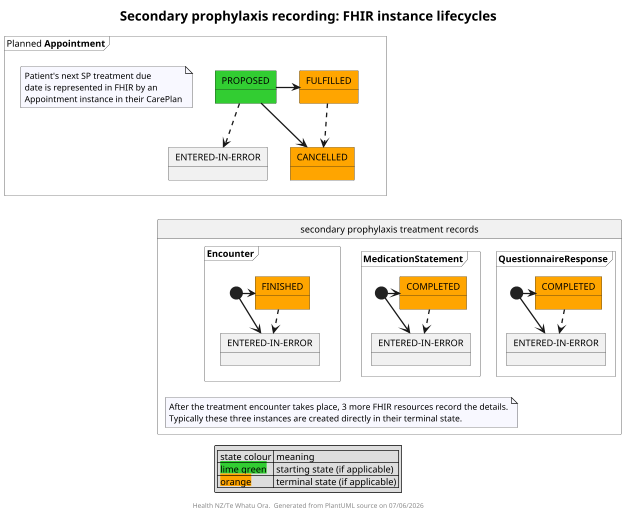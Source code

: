 @startuml state-FHIR-rheumaticfever-SPrecordinglifecycles

title "Secondary prophylaxis recording: FHIR instance lifecycles"

skinparam dpi 200
scale 300 width

skinparam BoxPadding 10
skinparam ParticipantPadding 5
skinparam roundcorner 2
skinparam sequenceArrowThickness 2
skinparam TitleFontSize 20

top to bottom direction

frame "Planned **Appointment**" as appt {
  state "PROPOSED" as proposed #LimeGreen
  state "FULFILLED" as fulfilled #Orange
  state "CANCELLED" as cancelled #Orange
  state "ENTERED-IN-ERROR" as error

  proposed -> fulfilled
  proposed --> cancelled
  fulfilled -[dashed]-> cancelled
  proposed -[dashed]-> error

  note as n2 #GhostWhite 
     Patient's next SP treatment due
     date is represented in FHIR by an
     Appointment instance in their CarePlan
  end note
}

state "secondary prophylaxis treatment records" as SPR {

  frame "**Encounter**" as enc {

    state "FINISHED" as finished #Orange
    state "ENTERED-IN-ERROR" as error2

    [*] -> finished
    [*] --> error2
    finished -[dashed]-> error2
  }

  frame "**MedicationStatement**" as medstmt {

    state "COMPLETED" as completed #Orange
    state "ENTERED-IN-ERROR" as error3

    [*] -> completed
    [*] --> error3
    completed -[dashed]-> error3
  }

  frame "**QuestionnaireResponse**" as qr {

    state "COMPLETED" as completed4 #Orange
    state "ENTERED-IN-ERROR" as error4

    [*] -> completed4
    [*] --> error4
    completed4 -[dashed]-> error4
  }

  note as n1 #GhostWhite
    After the treatment encounter takes place, 3 more FHIR resources record the details.
    Typically these three instances are created directly in their terminal state.
  end note

  n1 -[hidden]u--> enc
}

appt -[hidden]down--> SPR


legend bottom
  | state colour | meaning |
  | <back:#LimeGreen>lime green</back> | starting state (if applicable) |
  | <back:#Orange>orange</back> | terminal state (if applicable) |
endlegend


footer "Health NZ/Te Whatu Ora.  Generated from PlantUML source on %date('dd/MM/yyyy')"

@enduml
